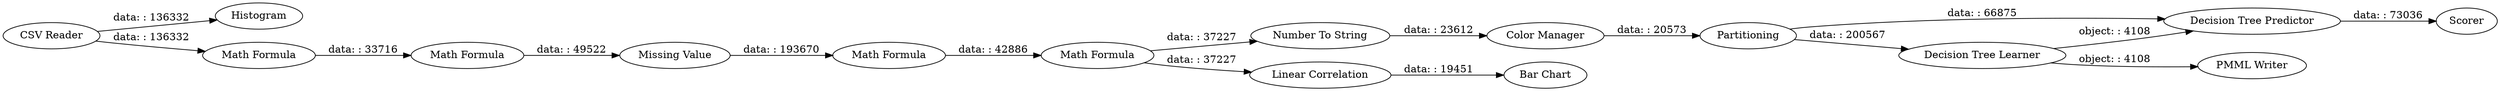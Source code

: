 digraph {
	"1463929977887569049_11" [label=Histogram]
	"1463929977887569049_4" [label=Partitioning]
	"1463929977887569049_6" [label="Decision Tree Predictor"]
	"1463929977887569049_8" [label="PMML Writer"]
	"1463929977887569049_13" [label="Math Formula"]
	"1463929977887569049_2" [label="Number To String"]
	"1463929977887569049_21" [label="Linear Correlation"]
	"1463929977887569049_23" [label="Bar Chart"]
	"1463929977887569049_7" [label=Scorer]
	"1463929977887569049_1" [label="CSV Reader"]
	"1463929977887569049_5" [label="Decision Tree Learner"]
	"1463929977887569049_14" [label="Math Formula"]
	"1463929977887569049_10" [label="Math Formula"]
	"1463929977887569049_15" [label="Math Formula"]
	"1463929977887569049_20" [label="Missing Value"]
	"1463929977887569049_3" [label="Color Manager"]
	"1463929977887569049_2" -> "1463929977887569049_3" [label="data: : 23612"]
	"1463929977887569049_1" -> "1463929977887569049_10" [label="data: : 136332"]
	"1463929977887569049_15" -> "1463929977887569049_21" [label="data: : 37227"]
	"1463929977887569049_15" -> "1463929977887569049_2" [label="data: : 37227"]
	"1463929977887569049_5" -> "1463929977887569049_6" [label="object: : 4108"]
	"1463929977887569049_21" -> "1463929977887569049_23" [label="data: : 19451"]
	"1463929977887569049_14" -> "1463929977887569049_15" [label="data: : 42886"]
	"1463929977887569049_4" -> "1463929977887569049_6" [label="data: : 66875"]
	"1463929977887569049_1" -> "1463929977887569049_11" [label="data: : 136332"]
	"1463929977887569049_10" -> "1463929977887569049_13" [label="data: : 33716"]
	"1463929977887569049_5" -> "1463929977887569049_8" [label="object: : 4108"]
	"1463929977887569049_4" -> "1463929977887569049_5" [label="data: : 200567"]
	"1463929977887569049_13" -> "1463929977887569049_20" [label="data: : 49522"]
	"1463929977887569049_3" -> "1463929977887569049_4" [label="data: : 20573"]
	"1463929977887569049_20" -> "1463929977887569049_14" [label="data: : 193670"]
	"1463929977887569049_6" -> "1463929977887569049_7" [label="data: : 73036"]
	rankdir=LR
}
